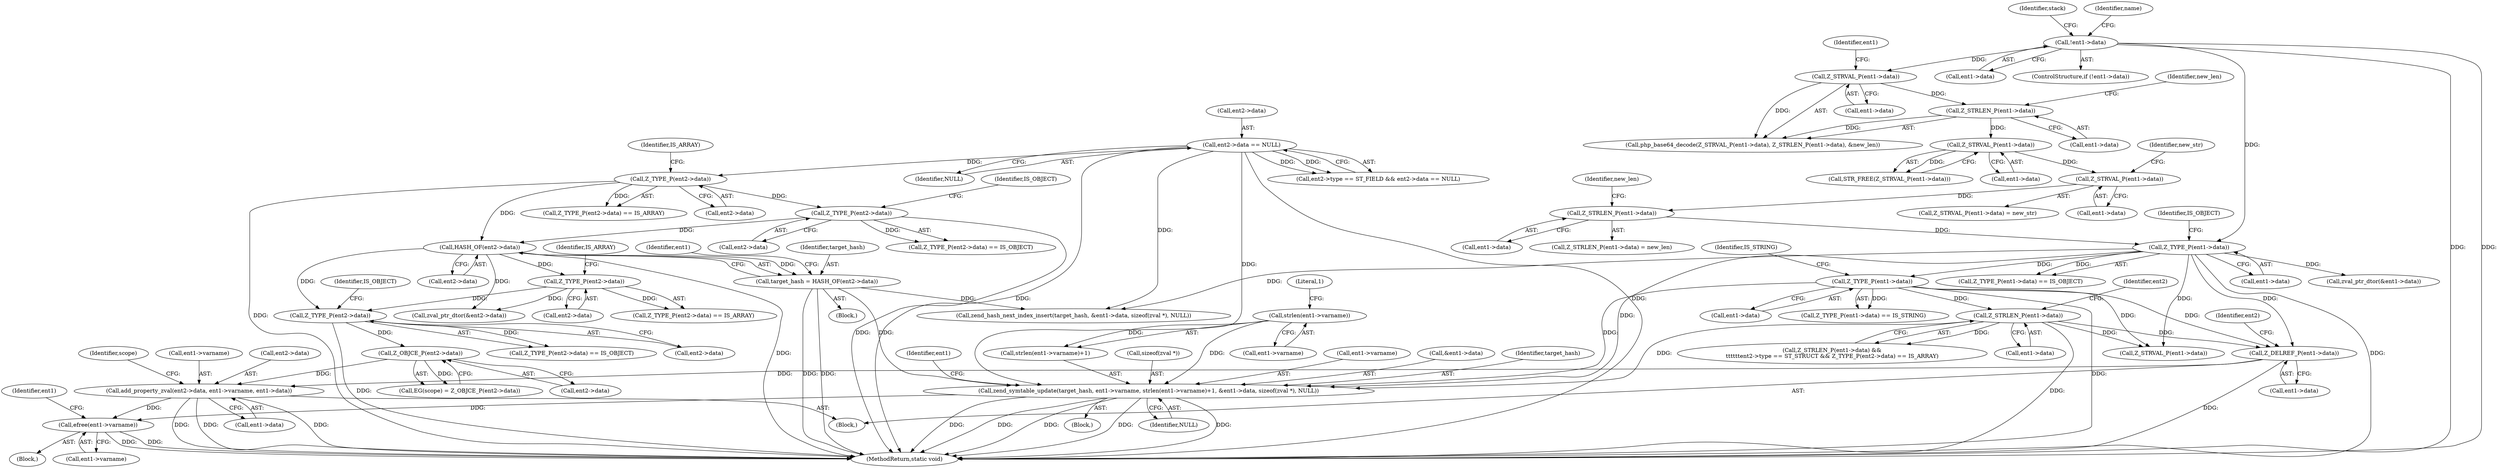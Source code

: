 digraph "0_php-src_698a691724c0a949295991e5df091ce16f899e02?w=1@API" {
"1000513" [label="(Call,efree(ent1->varname))"];
"1000479" [label="(Call,add_property_zval(ent2->data, ent1->varname, ent1->data))"];
"1000471" [label="(Call,Z_OBJCE_P(ent2->data))"];
"1000457" [label="(Call,Z_TYPE_P(ent2->data))"];
"1000337" [label="(Call,HASH_OF(ent2->data))"];
"1000329" [label="(Call,Z_TYPE_P(ent2->data))"];
"1000323" [label="(Call,Z_TYPE_P(ent2->data))"];
"1000306" [label="(Call,ent2->data == NULL)"];
"1000373" [label="(Call,Z_TYPE_P(ent2->data))"];
"1000475" [label="(Call,Z_DELREF_P(ent1->data))"];
"1000356" [label="(Call,Z_TYPE_P(ent1->data))"];
"1000255" [label="(Call,Z_TYPE_P(ent1->data))"];
"1000186" [label="(Call,!ent1->data)"];
"1000248" [label="(Call,Z_STRLEN_P(ent1->data))"];
"1000242" [label="(Call,Z_STRVAL_P(ent1->data))"];
"1000237" [label="(Call,Z_STRVAL_P(ent1->data))"];
"1000230" [label="(Call,Z_STRLEN_P(ent1->data))"];
"1000226" [label="(Call,Z_STRVAL_P(ent1->data))"];
"1000362" [label="(Call,Z_STRLEN_P(ent1->data))"];
"1000495" [label="(Call,zend_symtable_update(target_hash, ent1->varname, strlen(ent1->varname)+1, &ent1->data, sizeof(zval *), NULL))"];
"1000335" [label="(Call,target_hash = HASH_OF(ent2->data))"];
"1000501" [label="(Call,strlen(ent1->varname))"];
"1000481" [label="(Identifier,ent2)"];
"1000248" [label="(Call,Z_STRLEN_P(ent1->data))"];
"1000500" [label="(Call,strlen(ent1->varname)+1)"];
"1000242" [label="(Call,Z_STRVAL_P(ent1->data))"];
"1000343" [label="(Identifier,ent1)"];
"1000246" [label="(Identifier,new_str)"];
"1000377" [label="(Identifier,IS_ARRAY)"];
"1000501" [label="(Call,strlen(ent1->varname))"];
"1000577" [label="(MethodReturn,static void)"];
"1000356" [label="(Call,Z_TYPE_P(ent1->data))"];
"1000475" [label="(Call,Z_DELREF_P(ent1->data))"];
"1000374" [label="(Call,ent2->data)"];
"1000194" [label="(Identifier,stack)"];
"1000495" [label="(Call,zend_symtable_update(target_hash, ent1->varname, strlen(ent1->varname)+1, &ent1->data, sizeof(zval *), NULL))"];
"1000491" [label="(Identifier,scope)"];
"1000238" [label="(Call,ent1->data)"];
"1000323" [label="(Call,Z_TYPE_P(ent2->data))"];
"1000510" [label="(Call,sizeof(zval *))"];
"1000252" [label="(Identifier,new_len)"];
"1000307" [label="(Call,ent2->data)"];
"1000456" [label="(Call,Z_TYPE_P(ent2->data) == IS_OBJECT)"];
"1000362" [label="(Call,Z_STRLEN_P(ent1->data))"];
"1000226" [label="(Call,Z_STRVAL_P(ent1->data))"];
"1000187" [label="(Call,ent1->data)"];
"1000322" [label="(Call,Z_TYPE_P(ent2->data) == IS_ARRAY)"];
"1000259" [label="(Identifier,IS_OBJECT)"];
"1000249" [label="(Call,ent1->data)"];
"1000330" [label="(Call,ent2->data)"];
"1000237" [label="(Call,Z_STRVAL_P(ent1->data))"];
"1000468" [label="(Call,EG(scope) = Z_OBJCE_P(ent2->data))"];
"1000241" [label="(Call,Z_STRVAL_P(ent1->data) = new_str)"];
"1000519" [label="(Call,zend_hash_next_index_insert(target_hash, &ent1->data, sizeof(zval *), NULL))"];
"1000361" [label="(Call,Z_STRLEN_P(ent1->data) &&\n\t\t\t\t\t\tent2->type == ST_STRUCT && Z_TYPE_P(ent2->data) == IS_ARRAY)"];
"1000336" [label="(Identifier,target_hash)"];
"1000256" [label="(Call,ent1->data)"];
"1000186" [label="(Call,!ent1->data)"];
"1000497" [label="(Call,ent1->varname)"];
"1000327" [label="(Identifier,IS_ARRAY)"];
"1000384" [label="(Call,Z_STRVAL_P(ent1->data))"];
"1000300" [label="(Call,ent2->type == ST_FIELD && ent2->data == NULL)"];
"1000335" [label="(Call,target_hash = HASH_OF(ent2->data))"];
"1000514" [label="(Call,ent1->varname)"];
"1000329" [label="(Call,Z_TYPE_P(ent2->data))"];
"1000324" [label="(Call,ent2->data)"];
"1000369" [label="(Identifier,ent2)"];
"1000506" [label="(Call,&ent1->data)"];
"1000227" [label="(Call,ent1->data)"];
"1000243" [label="(Call,ent1->data)"];
"1000494" [label="(Block,)"];
"1000462" [label="(Block,)"];
"1000461" [label="(Identifier,IS_OBJECT)"];
"1000338" [label="(Call,ent2->data)"];
"1000236" [label="(Call,STR_FREE(Z_STRVAL_P(ent1->data)))"];
"1000231" [label="(Call,ent1->data)"];
"1000502" [label="(Call,ent1->varname)"];
"1000215" [label="(Identifier,name)"];
"1000372" [label="(Call,Z_TYPE_P(ent2->data) == IS_ARRAY)"];
"1000225" [label="(Call,php_base64_decode(Z_STRVAL_P(ent1->data), Z_STRLEN_P(ent1->data), &new_len))"];
"1000357" [label="(Call,ent1->data)"];
"1000457" [label="(Call,Z_TYPE_P(ent2->data))"];
"1000472" [label="(Call,ent2->data)"];
"1000355" [label="(Call,Z_TYPE_P(ent1->data) == IS_STRING)"];
"1000185" [label="(ControlStructure,if (!ent1->data))"];
"1000476" [label="(Call,ent1->data)"];
"1000471" [label="(Call,Z_OBJCE_P(ent2->data))"];
"1000483" [label="(Call,ent1->varname)"];
"1000496" [label="(Identifier,target_hash)"];
"1000312" [label="(Call,zval_ptr_dtor(&ent1->data))"];
"1000363" [label="(Call,ent1->data)"];
"1000439" [label="(Call,zval_ptr_dtor(&ent2->data))"];
"1000360" [label="(Identifier,IS_STRING)"];
"1000235" [label="(Identifier,new_len)"];
"1000505" [label="(Literal,1)"];
"1000480" [label="(Call,ent2->data)"];
"1000306" [label="(Call,ent2->data == NULL)"];
"1000373" [label="(Call,Z_TYPE_P(ent2->data))"];
"1000458" [label="(Call,ent2->data)"];
"1000230" [label="(Call,Z_STRLEN_P(ent1->data))"];
"1000232" [label="(Identifier,ent1)"];
"1000254" [label="(Call,Z_TYPE_P(ent1->data) == IS_OBJECT)"];
"1000486" [label="(Call,ent1->data)"];
"1000310" [label="(Identifier,NULL)"];
"1000334" [label="(Block,)"];
"1000255" [label="(Call,Z_TYPE_P(ent1->data))"];
"1000513" [label="(Call,efree(ent1->varname))"];
"1000479" [label="(Call,add_property_zval(ent2->data, ent1->varname, ent1->data))"];
"1000333" [label="(Identifier,IS_OBJECT)"];
"1000247" [label="(Call,Z_STRLEN_P(ent1->data) = new_len)"];
"1000515" [label="(Identifier,ent1)"];
"1000512" [label="(Identifier,NULL)"];
"1000328" [label="(Call,Z_TYPE_P(ent2->data) == IS_OBJECT)"];
"1000529" [label="(Identifier,ent1)"];
"1000337" [label="(Call,HASH_OF(ent2->data))"];
"1000345" [label="(Block,)"];
"1000513" -> "1000345"  [label="AST: "];
"1000513" -> "1000514"  [label="CFG: "];
"1000514" -> "1000513"  [label="AST: "];
"1000529" -> "1000513"  [label="CFG: "];
"1000513" -> "1000577"  [label="DDG: "];
"1000513" -> "1000577"  [label="DDG: "];
"1000479" -> "1000513"  [label="DDG: "];
"1000495" -> "1000513"  [label="DDG: "];
"1000479" -> "1000462"  [label="AST: "];
"1000479" -> "1000486"  [label="CFG: "];
"1000480" -> "1000479"  [label="AST: "];
"1000483" -> "1000479"  [label="AST: "];
"1000486" -> "1000479"  [label="AST: "];
"1000491" -> "1000479"  [label="CFG: "];
"1000479" -> "1000577"  [label="DDG: "];
"1000479" -> "1000577"  [label="DDG: "];
"1000479" -> "1000577"  [label="DDG: "];
"1000471" -> "1000479"  [label="DDG: "];
"1000475" -> "1000479"  [label="DDG: "];
"1000471" -> "1000468"  [label="AST: "];
"1000471" -> "1000472"  [label="CFG: "];
"1000472" -> "1000471"  [label="AST: "];
"1000468" -> "1000471"  [label="CFG: "];
"1000471" -> "1000468"  [label="DDG: "];
"1000457" -> "1000471"  [label="DDG: "];
"1000457" -> "1000456"  [label="AST: "];
"1000457" -> "1000458"  [label="CFG: "];
"1000458" -> "1000457"  [label="AST: "];
"1000461" -> "1000457"  [label="CFG: "];
"1000457" -> "1000577"  [label="DDG: "];
"1000457" -> "1000456"  [label="DDG: "];
"1000337" -> "1000457"  [label="DDG: "];
"1000373" -> "1000457"  [label="DDG: "];
"1000337" -> "1000335"  [label="AST: "];
"1000337" -> "1000338"  [label="CFG: "];
"1000338" -> "1000337"  [label="AST: "];
"1000335" -> "1000337"  [label="CFG: "];
"1000337" -> "1000577"  [label="DDG: "];
"1000337" -> "1000335"  [label="DDG: "];
"1000329" -> "1000337"  [label="DDG: "];
"1000323" -> "1000337"  [label="DDG: "];
"1000337" -> "1000373"  [label="DDG: "];
"1000337" -> "1000439"  [label="DDG: "];
"1000329" -> "1000328"  [label="AST: "];
"1000329" -> "1000330"  [label="CFG: "];
"1000330" -> "1000329"  [label="AST: "];
"1000333" -> "1000329"  [label="CFG: "];
"1000329" -> "1000577"  [label="DDG: "];
"1000329" -> "1000328"  [label="DDG: "];
"1000323" -> "1000329"  [label="DDG: "];
"1000323" -> "1000322"  [label="AST: "];
"1000323" -> "1000324"  [label="CFG: "];
"1000324" -> "1000323"  [label="AST: "];
"1000327" -> "1000323"  [label="CFG: "];
"1000323" -> "1000577"  [label="DDG: "];
"1000323" -> "1000322"  [label="DDG: "];
"1000306" -> "1000323"  [label="DDG: "];
"1000306" -> "1000300"  [label="AST: "];
"1000306" -> "1000310"  [label="CFG: "];
"1000307" -> "1000306"  [label="AST: "];
"1000310" -> "1000306"  [label="AST: "];
"1000300" -> "1000306"  [label="CFG: "];
"1000306" -> "1000577"  [label="DDG: "];
"1000306" -> "1000577"  [label="DDG: "];
"1000306" -> "1000300"  [label="DDG: "];
"1000306" -> "1000300"  [label="DDG: "];
"1000306" -> "1000495"  [label="DDG: "];
"1000306" -> "1000519"  [label="DDG: "];
"1000373" -> "1000372"  [label="AST: "];
"1000373" -> "1000374"  [label="CFG: "];
"1000374" -> "1000373"  [label="AST: "];
"1000377" -> "1000373"  [label="CFG: "];
"1000373" -> "1000372"  [label="DDG: "];
"1000373" -> "1000439"  [label="DDG: "];
"1000475" -> "1000462"  [label="AST: "];
"1000475" -> "1000476"  [label="CFG: "];
"1000476" -> "1000475"  [label="AST: "];
"1000481" -> "1000475"  [label="CFG: "];
"1000475" -> "1000577"  [label="DDG: "];
"1000356" -> "1000475"  [label="DDG: "];
"1000255" -> "1000475"  [label="DDG: "];
"1000362" -> "1000475"  [label="DDG: "];
"1000356" -> "1000355"  [label="AST: "];
"1000356" -> "1000357"  [label="CFG: "];
"1000357" -> "1000356"  [label="AST: "];
"1000360" -> "1000356"  [label="CFG: "];
"1000356" -> "1000577"  [label="DDG: "];
"1000356" -> "1000355"  [label="DDG: "];
"1000255" -> "1000356"  [label="DDG: "];
"1000356" -> "1000362"  [label="DDG: "];
"1000356" -> "1000384"  [label="DDG: "];
"1000356" -> "1000495"  [label="DDG: "];
"1000255" -> "1000254"  [label="AST: "];
"1000255" -> "1000256"  [label="CFG: "];
"1000256" -> "1000255"  [label="AST: "];
"1000259" -> "1000255"  [label="CFG: "];
"1000255" -> "1000577"  [label="DDG: "];
"1000255" -> "1000254"  [label="DDG: "];
"1000186" -> "1000255"  [label="DDG: "];
"1000248" -> "1000255"  [label="DDG: "];
"1000255" -> "1000312"  [label="DDG: "];
"1000255" -> "1000384"  [label="DDG: "];
"1000255" -> "1000495"  [label="DDG: "];
"1000255" -> "1000519"  [label="DDG: "];
"1000186" -> "1000185"  [label="AST: "];
"1000186" -> "1000187"  [label="CFG: "];
"1000187" -> "1000186"  [label="AST: "];
"1000194" -> "1000186"  [label="CFG: "];
"1000215" -> "1000186"  [label="CFG: "];
"1000186" -> "1000577"  [label="DDG: "];
"1000186" -> "1000577"  [label="DDG: "];
"1000186" -> "1000226"  [label="DDG: "];
"1000248" -> "1000247"  [label="AST: "];
"1000248" -> "1000249"  [label="CFG: "];
"1000249" -> "1000248"  [label="AST: "];
"1000252" -> "1000248"  [label="CFG: "];
"1000242" -> "1000248"  [label="DDG: "];
"1000242" -> "1000241"  [label="AST: "];
"1000242" -> "1000243"  [label="CFG: "];
"1000243" -> "1000242"  [label="AST: "];
"1000246" -> "1000242"  [label="CFG: "];
"1000237" -> "1000242"  [label="DDG: "];
"1000237" -> "1000236"  [label="AST: "];
"1000237" -> "1000238"  [label="CFG: "];
"1000238" -> "1000237"  [label="AST: "];
"1000236" -> "1000237"  [label="CFG: "];
"1000237" -> "1000236"  [label="DDG: "];
"1000230" -> "1000237"  [label="DDG: "];
"1000230" -> "1000225"  [label="AST: "];
"1000230" -> "1000231"  [label="CFG: "];
"1000231" -> "1000230"  [label="AST: "];
"1000235" -> "1000230"  [label="CFG: "];
"1000230" -> "1000225"  [label="DDG: "];
"1000226" -> "1000230"  [label="DDG: "];
"1000226" -> "1000225"  [label="AST: "];
"1000226" -> "1000227"  [label="CFG: "];
"1000227" -> "1000226"  [label="AST: "];
"1000232" -> "1000226"  [label="CFG: "];
"1000226" -> "1000225"  [label="DDG: "];
"1000362" -> "1000361"  [label="AST: "];
"1000362" -> "1000363"  [label="CFG: "];
"1000363" -> "1000362"  [label="AST: "];
"1000369" -> "1000362"  [label="CFG: "];
"1000361" -> "1000362"  [label="CFG: "];
"1000362" -> "1000577"  [label="DDG: "];
"1000362" -> "1000361"  [label="DDG: "];
"1000362" -> "1000384"  [label="DDG: "];
"1000362" -> "1000495"  [label="DDG: "];
"1000495" -> "1000494"  [label="AST: "];
"1000495" -> "1000512"  [label="CFG: "];
"1000496" -> "1000495"  [label="AST: "];
"1000497" -> "1000495"  [label="AST: "];
"1000500" -> "1000495"  [label="AST: "];
"1000506" -> "1000495"  [label="AST: "];
"1000510" -> "1000495"  [label="AST: "];
"1000512" -> "1000495"  [label="AST: "];
"1000515" -> "1000495"  [label="CFG: "];
"1000495" -> "1000577"  [label="DDG: "];
"1000495" -> "1000577"  [label="DDG: "];
"1000495" -> "1000577"  [label="DDG: "];
"1000495" -> "1000577"  [label="DDG: "];
"1000495" -> "1000577"  [label="DDG: "];
"1000335" -> "1000495"  [label="DDG: "];
"1000501" -> "1000495"  [label="DDG: "];
"1000335" -> "1000334"  [label="AST: "];
"1000336" -> "1000335"  [label="AST: "];
"1000343" -> "1000335"  [label="CFG: "];
"1000335" -> "1000577"  [label="DDG: "];
"1000335" -> "1000577"  [label="DDG: "];
"1000335" -> "1000519"  [label="DDG: "];
"1000501" -> "1000500"  [label="AST: "];
"1000501" -> "1000502"  [label="CFG: "];
"1000502" -> "1000501"  [label="AST: "];
"1000505" -> "1000501"  [label="CFG: "];
"1000501" -> "1000500"  [label="DDG: "];
}
